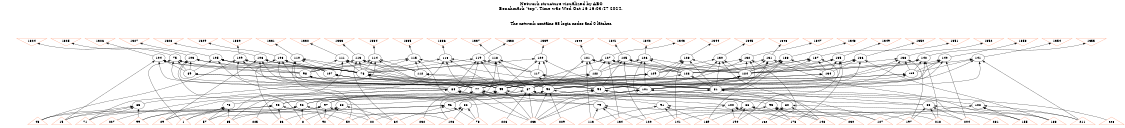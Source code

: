 # Network structure generated by ABC

digraph network {
size = "7.5,10";
center = true;
edge [dir = back];

{
  node [shape = plaintext];
  edge [style = invis];
  LevelTitle1 [label=""];
  LevelTitle2 [label=""];
  Level5 [label = ""];
  Level4 [label = ""];
  Level3 [label = ""];
  Level2 [label = ""];
  Level1 [label = ""];
  Level0 [label = ""];
  LevelTitle1 ->  LevelTitle2 ->  Level5 ->  Level4 ->  Level3 ->  Level2 ->  Level1 ->  Level0;
}

{
  rank = same;
  LevelTitle1;
  title1 [shape=plaintext,
          fontsize=20,
          fontname = "Times-Roman",
          label="Network structure visualized by ABC\nBenchmark \"top\". Time was Wed Oct 16 16:03:47 2024. "
         ];
}

{
  rank = same;
  LevelTitle2;
  title2 [shape=plaintext,
          fontsize=18,
          fontname = "Times-Roman",
          label="The network contains 68 logic nodes and 0 latches.\n"
         ];
}

{
  rank = same;
  Level5;
  Node42 [label = "1324", shape = invtriangle, color = coral, fillcolor = coral];
  Node43 [label = "1325", shape = invtriangle, color = coral, fillcolor = coral];
  Node44 [label = "1326", shape = invtriangle, color = coral, fillcolor = coral];
  Node45 [label = "1327", shape = invtriangle, color = coral, fillcolor = coral];
  Node46 [label = "1328", shape = invtriangle, color = coral, fillcolor = coral];
  Node47 [label = "1329", shape = invtriangle, color = coral, fillcolor = coral];
  Node48 [label = "1330", shape = invtriangle, color = coral, fillcolor = coral];
  Node49 [label = "1331", shape = invtriangle, color = coral, fillcolor = coral];
  Node50 [label = "1332", shape = invtriangle, color = coral, fillcolor = coral];
  Node51 [label = "1333", shape = invtriangle, color = coral, fillcolor = coral];
  Node52 [label = "1334", shape = invtriangle, color = coral, fillcolor = coral];
  Node53 [label = "1335", shape = invtriangle, color = coral, fillcolor = coral];
  Node54 [label = "1336", shape = invtriangle, color = coral, fillcolor = coral];
  Node55 [label = "1337", shape = invtriangle, color = coral, fillcolor = coral];
  Node56 [label = "1338", shape = invtriangle, color = coral, fillcolor = coral];
  Node57 [label = "1339", shape = invtriangle, color = coral, fillcolor = coral];
  Node58 [label = "1340", shape = invtriangle, color = coral, fillcolor = coral];
  Node59 [label = "1341", shape = invtriangle, color = coral, fillcolor = coral];
  Node60 [label = "1342", shape = invtriangle, color = coral, fillcolor = coral];
  Node61 [label = "1343", shape = invtriangle, color = coral, fillcolor = coral];
  Node62 [label = "1344", shape = invtriangle, color = coral, fillcolor = coral];
  Node63 [label = "1345", shape = invtriangle, color = coral, fillcolor = coral];
  Node64 [label = "1346", shape = invtriangle, color = coral, fillcolor = coral];
  Node65 [label = "1347", shape = invtriangle, color = coral, fillcolor = coral];
  Node66 [label = "1348", shape = invtriangle, color = coral, fillcolor = coral];
  Node67 [label = "1349", shape = invtriangle, color = coral, fillcolor = coral];
  Node68 [label = "1350", shape = invtriangle, color = coral, fillcolor = coral];
  Node69 [label = "1351", shape = invtriangle, color = coral, fillcolor = coral];
  Node70 [label = "1352", shape = invtriangle, color = coral, fillcolor = coral];
  Node71 [label = "1353", shape = invtriangle, color = coral, fillcolor = coral];
  Node72 [label = "1354", shape = invtriangle, color = coral, fillcolor = coral];
  Node73 [label = "1355", shape = invtriangle, color = coral, fillcolor = coral];
}

{
  rank = same;
  Level4;
  Node75 [label = "75\n", shape = ellipse];
  Node103 [label = "103\n", shape = ellipse];
  Node104 [label = "104\n", shape = ellipse];
  Node105 [label = "105\n", shape = ellipse];
  Node106 [label = "106\n", shape = ellipse];
  Node108 [label = "108\n", shape = ellipse];
  Node109 [label = "109\n", shape = ellipse];
  Node110 [label = "110\n", shape = ellipse];
  Node111 [label = "111\n", shape = ellipse];
  Node113 [label = "113\n", shape = ellipse];
  Node114 [label = "114\n", shape = ellipse];
  Node115 [label = "115\n", shape = ellipse];
  Node116 [label = "116\n", shape = ellipse];
  Node118 [label = "118\n", shape = ellipse];
  Node119 [label = "119\n", shape = ellipse];
  Node120 [label = "120\n", shape = ellipse];
  Node121 [label = "121\n", shape = ellipse];
  Node125 [label = "125\n", shape = ellipse];
  Node126 [label = "126\n", shape = ellipse];
  Node127 [label = "127\n", shape = ellipse];
  Node128 [label = "128\n", shape = ellipse];
  Node130 [label = "130\n", shape = ellipse];
  Node131 [label = "131\n", shape = ellipse];
  Node132 [label = "132\n", shape = ellipse];
  Node133 [label = "133\n", shape = ellipse];
  Node135 [label = "135\n", shape = ellipse];
  Node136 [label = "136\n", shape = ellipse];
  Node137 [label = "137\n", shape = ellipse];
  Node138 [label = "138\n", shape = ellipse];
  Node140 [label = "140\n", shape = ellipse];
  Node141 [label = "141\n", shape = ellipse];
  Node142 [label = "142\n", shape = ellipse];
}

{
  rank = same;
  Level3;
  Node76 [label = "76\n", shape = ellipse];
  Node89 [label = "89\n", shape = ellipse];
  Node98 [label = "98\n", shape = ellipse];
  Node107 [label = "107\n", shape = ellipse];
  Node112 [label = "112\n", shape = ellipse];
  Node117 [label = "117\n", shape = ellipse];
  Node122 [label = "122\n", shape = ellipse];
  Node123 [label = "123\n", shape = ellipse];
  Node124 [label = "124\n", shape = ellipse];
  Node129 [label = "129\n", shape = ellipse];
  Node134 [label = "134\n", shape = ellipse];
  Node139 [label = "139\n", shape = ellipse];
}

{
  rank = same;
  Level2;
  Node77 [label = "77\n", shape = ellipse];
  Node81 [label = "81\n", shape = ellipse];
  Node84 [label = "84\n", shape = ellipse];
  Node87 [label = "87\n", shape = ellipse];
  Node90 [label = "90\n", shape = ellipse];
  Node94 [label = "94\n", shape = ellipse];
  Node99 [label = "99\n", shape = ellipse];
  Node101 [label = "101\n", shape = ellipse];
}

{
  rank = same;
  Level1;
  Node78 [label = "78\n", shape = ellipse];
  Node79 [label = "79\n", shape = ellipse];
  Node80 [label = "80\n", shape = ellipse];
  Node82 [label = "82\n", shape = ellipse];
  Node83 [label = "83\n", shape = ellipse];
  Node85 [label = "85\n", shape = ellipse];
  Node86 [label = "86\n", shape = ellipse];
  Node88 [label = "88\n", shape = ellipse];
  Node91 [label = "91\n", shape = ellipse];
  Node92 [label = "92\n", shape = ellipse];
  Node93 [label = "93\n", shape = ellipse];
  Node95 [label = "95\n", shape = ellipse];
  Node96 [label = "96\n", shape = ellipse];
  Node97 [label = "97\n", shape = ellipse];
  Node100 [label = "100\n", shape = ellipse];
  Node102 [label = "102\n", shape = ellipse];
}

{
  rank = same;
  Level0;
  Node1 [label = "1", shape = triangle, color = coral, fillcolor = coral];
  Node2 [label = "8", shape = triangle, color = coral, fillcolor = coral];
  Node3 [label = "15", shape = triangle, color = coral, fillcolor = coral];
  Node4 [label = "22", shape = triangle, color = coral, fillcolor = coral];
  Node5 [label = "29", shape = triangle, color = coral, fillcolor = coral];
  Node6 [label = "36", shape = triangle, color = coral, fillcolor = coral];
  Node7 [label = "43", shape = triangle, color = coral, fillcolor = coral];
  Node8 [label = "50", shape = triangle, color = coral, fillcolor = coral];
  Node9 [label = "57", shape = triangle, color = coral, fillcolor = coral];
  Node10 [label = "64", shape = triangle, color = coral, fillcolor = coral];
  Node11 [label = "71", shape = triangle, color = coral, fillcolor = coral];
  Node12 [label = "78", shape = triangle, color = coral, fillcolor = coral];
  Node13 [label = "85", shape = triangle, color = coral, fillcolor = coral];
  Node14 [label = "92", shape = triangle, color = coral, fillcolor = coral];
  Node15 [label = "99", shape = triangle, color = coral, fillcolor = coral];
  Node16 [label = "106", shape = triangle, color = coral, fillcolor = coral];
  Node17 [label = "113", shape = triangle, color = coral, fillcolor = coral];
  Node18 [label = "120", shape = triangle, color = coral, fillcolor = coral];
  Node19 [label = "127", shape = triangle, color = coral, fillcolor = coral];
  Node20 [label = "134", shape = triangle, color = coral, fillcolor = coral];
  Node21 [label = "141", shape = triangle, color = coral, fillcolor = coral];
  Node22 [label = "148", shape = triangle, color = coral, fillcolor = coral];
  Node23 [label = "155", shape = triangle, color = coral, fillcolor = coral];
  Node24 [label = "162", shape = triangle, color = coral, fillcolor = coral];
  Node25 [label = "169", shape = triangle, color = coral, fillcolor = coral];
  Node26 [label = "176", shape = triangle, color = coral, fillcolor = coral];
  Node27 [label = "183", shape = triangle, color = coral, fillcolor = coral];
  Node28 [label = "190", shape = triangle, color = coral, fillcolor = coral];
  Node29 [label = "197", shape = triangle, color = coral, fillcolor = coral];
  Node30 [label = "204", shape = triangle, color = coral, fillcolor = coral];
  Node31 [label = "211", shape = triangle, color = coral, fillcolor = coral];
  Node32 [label = "218", shape = triangle, color = coral, fillcolor = coral];
  Node33 [label = "225", shape = triangle, color = coral, fillcolor = coral];
  Node34 [label = "226", shape = triangle, color = coral, fillcolor = coral];
  Node35 [label = "227", shape = triangle, color = coral, fillcolor = coral];
  Node36 [label = "228", shape = triangle, color = coral, fillcolor = coral];
  Node37 [label = "229", shape = triangle, color = coral, fillcolor = coral];
  Node38 [label = "230", shape = triangle, color = coral, fillcolor = coral];
  Node39 [label = "231", shape = triangle, color = coral, fillcolor = coral];
  Node40 [label = "232", shape = triangle, color = coral, fillcolor = coral];
  Node41 [label = "233", shape = triangle, color = coral, fillcolor = coral];
}

title1 -> title2 [style = invis];
title2 -> Node42 [style = invis];
title2 -> Node43 [style = invis];
title2 -> Node44 [style = invis];
title2 -> Node45 [style = invis];
title2 -> Node46 [style = invis];
title2 -> Node47 [style = invis];
title2 -> Node48 [style = invis];
title2 -> Node49 [style = invis];
title2 -> Node50 [style = invis];
title2 -> Node51 [style = invis];
title2 -> Node52 [style = invis];
title2 -> Node53 [style = invis];
title2 -> Node54 [style = invis];
title2 -> Node55 [style = invis];
title2 -> Node56 [style = invis];
title2 -> Node57 [style = invis];
title2 -> Node58 [style = invis];
title2 -> Node59 [style = invis];
title2 -> Node60 [style = invis];
title2 -> Node61 [style = invis];
title2 -> Node62 [style = invis];
title2 -> Node63 [style = invis];
title2 -> Node64 [style = invis];
title2 -> Node65 [style = invis];
title2 -> Node66 [style = invis];
title2 -> Node67 [style = invis];
title2 -> Node68 [style = invis];
title2 -> Node69 [style = invis];
title2 -> Node70 [style = invis];
title2 -> Node71 [style = invis];
title2 -> Node72 [style = invis];
title2 -> Node73 [style = invis];
Node42 -> Node43 [style = invis];
Node43 -> Node44 [style = invis];
Node44 -> Node45 [style = invis];
Node45 -> Node46 [style = invis];
Node46 -> Node47 [style = invis];
Node47 -> Node48 [style = invis];
Node48 -> Node49 [style = invis];
Node49 -> Node50 [style = invis];
Node50 -> Node51 [style = invis];
Node51 -> Node52 [style = invis];
Node52 -> Node53 [style = invis];
Node53 -> Node54 [style = invis];
Node54 -> Node55 [style = invis];
Node55 -> Node56 [style = invis];
Node56 -> Node57 [style = invis];
Node57 -> Node58 [style = invis];
Node58 -> Node59 [style = invis];
Node59 -> Node60 [style = invis];
Node60 -> Node61 [style = invis];
Node61 -> Node62 [style = invis];
Node62 -> Node63 [style = invis];
Node63 -> Node64 [style = invis];
Node64 -> Node65 [style = invis];
Node65 -> Node66 [style = invis];
Node66 -> Node67 [style = invis];
Node67 -> Node68 [style = invis];
Node68 -> Node69 [style = invis];
Node69 -> Node70 [style = invis];
Node70 -> Node71 [style = invis];
Node71 -> Node72 [style = invis];
Node72 -> Node73 [style = invis];
Node42 -> Node75 [style = solid];
Node43 -> Node103 [style = solid];
Node44 -> Node104 [style = solid];
Node45 -> Node105 [style = solid];
Node46 -> Node106 [style = solid];
Node47 -> Node108 [style = solid];
Node48 -> Node109 [style = solid];
Node49 -> Node110 [style = solid];
Node50 -> Node111 [style = solid];
Node51 -> Node113 [style = solid];
Node52 -> Node114 [style = solid];
Node53 -> Node115 [style = solid];
Node54 -> Node116 [style = solid];
Node55 -> Node118 [style = solid];
Node56 -> Node119 [style = solid];
Node57 -> Node120 [style = solid];
Node58 -> Node121 [style = solid];
Node59 -> Node125 [style = solid];
Node60 -> Node126 [style = solid];
Node61 -> Node127 [style = solid];
Node62 -> Node128 [style = solid];
Node63 -> Node130 [style = solid];
Node64 -> Node131 [style = solid];
Node65 -> Node132 [style = solid];
Node66 -> Node133 [style = solid];
Node67 -> Node135 [style = solid];
Node68 -> Node136 [style = solid];
Node69 -> Node137 [style = solid];
Node70 -> Node138 [style = solid];
Node71 -> Node140 [style = solid];
Node72 -> Node141 [style = solid];
Node73 -> Node142 [style = solid];
Node75 -> Node76 [style = solid];
Node75 -> Node89 [style = solid];
Node75 -> Node98 [style = solid];
Node75 -> Node77 [style = solid];
Node75 -> Node1 [style = solid];
Node76 -> Node77 [style = solid];
Node76 -> Node81 [style = solid];
Node76 -> Node84 [style = solid];
Node76 -> Node87 [style = solid];
Node77 -> Node78 [style = solid];
Node77 -> Node79 [style = solid];
Node77 -> Node80 [style = solid];
Node77 -> Node33 [style = solid];
Node77 -> Node41 [style = solid];
Node78 -> Node1 [style = solid];
Node78 -> Node5 [style = solid];
Node78 -> Node9 [style = solid];
Node78 -> Node13 [style = solid];
Node79 -> Node17 [style = solid];
Node79 -> Node18 [style = solid];
Node79 -> Node19 [style = solid];
Node79 -> Node20 [style = solid];
Node80 -> Node21 [style = solid];
Node80 -> Node22 [style = solid];
Node80 -> Node23 [style = solid];
Node80 -> Node24 [style = solid];
Node81 -> Node80 [style = solid];
Node81 -> Node82 [style = solid];
Node81 -> Node83 [style = solid];
Node81 -> Node36 [style = solid];
Node81 -> Node41 [style = solid];
Node82 -> Node4 [style = solid];
Node82 -> Node8 [style = solid];
Node82 -> Node12 [style = solid];
Node82 -> Node16 [style = solid];
Node83 -> Node29 [style = solid];
Node83 -> Node30 [style = solid];
Node83 -> Node31 [style = solid];
Node83 -> Node32 [style = solid];
Node84 -> Node79 [style = solid];
Node84 -> Node85 [style = solid];
Node84 -> Node86 [style = solid];
Node84 -> Node35 [style = solid];
Node84 -> Node41 [style = solid];
Node85 -> Node3 [style = solid];
Node85 -> Node7 [style = solid];
Node85 -> Node11 [style = solid];
Node85 -> Node15 [style = solid];
Node86 -> Node25 [style = solid];
Node86 -> Node26 [style = solid];
Node86 -> Node27 [style = solid];
Node86 -> Node28 [style = solid];
Node87 -> Node83 [style = solid];
Node87 -> Node86 [style = solid];
Node87 -> Node88 [style = solid];
Node87 -> Node34 [style = solid];
Node87 -> Node41 [style = solid];
Node88 -> Node2 [style = solid];
Node88 -> Node6 [style = solid];
Node88 -> Node10 [style = solid];
Node88 -> Node14 [style = solid];
Node89 -> Node90 [style = solid];
Node89 -> Node94 [style = solid];
Node90 -> Node91 [style = solid];
Node90 -> Node92 [style = solid];
Node90 -> Node93 [style = solid];
Node90 -> Node37 [style = solid];
Node90 -> Node41 [style = solid];
Node91 -> Node17 [style = solid];
Node91 -> Node21 [style = solid];
Node91 -> Node25 [style = solid];
Node91 -> Node29 [style = solid];
Node92 -> Node1 [style = solid];
Node92 -> Node2 [style = solid];
Node92 -> Node3 [style = solid];
Node92 -> Node4 [style = solid];
Node93 -> Node5 [style = solid];
Node93 -> Node6 [style = solid];
Node93 -> Node7 [style = solid];
Node93 -> Node8 [style = solid];
Node94 -> Node95 [style = solid];
Node94 -> Node96 [style = solid];
Node94 -> Node97 [style = solid];
Node94 -> Node38 [style = solid];
Node94 -> Node41 [style = solid];
Node95 -> Node18 [style = solid];
Node95 -> Node22 [style = solid];
Node95 -> Node26 [style = solid];
Node95 -> Node30 [style = solid];
Node96 -> Node9 [style = solid];
Node96 -> Node10 [style = solid];
Node96 -> Node11 [style = solid];
Node96 -> Node12 [style = solid];
Node97 -> Node13 [style = solid];
Node97 -> Node14 [style = solid];
Node97 -> Node15 [style = solid];
Node97 -> Node16 [style = solid];
Node98 -> Node99 [style = solid];
Node98 -> Node101 [style = solid];
Node99 -> Node93 [style = solid];
Node99 -> Node97 [style = solid];
Node99 -> Node100 [style = solid];
Node99 -> Node40 [style = solid];
Node99 -> Node41 [style = solid];
Node100 -> Node20 [style = solid];
Node100 -> Node24 [style = solid];
Node100 -> Node28 [style = solid];
Node100 -> Node32 [style = solid];
Node101 -> Node92 [style = solid];
Node101 -> Node96 [style = solid];
Node101 -> Node102 [style = solid];
Node101 -> Node39 [style = solid];
Node101 -> Node41 [style = solid];
Node102 -> Node19 [style = solid];
Node102 -> Node23 [style = solid];
Node102 -> Node27 [style = solid];
Node102 -> Node31 [style = solid];
Node103 -> Node76 [style = solid];
Node103 -> Node89 [style = solid];
Node103 -> Node98 [style = solid];
Node103 -> Node87 [style = solid];
Node103 -> Node2 [style = solid];
Node104 -> Node76 [style = solid];
Node104 -> Node89 [style = solid];
Node104 -> Node98 [style = solid];
Node104 -> Node84 [style = solid];
Node104 -> Node3 [style = solid];
Node105 -> Node76 [style = solid];
Node105 -> Node89 [style = solid];
Node105 -> Node98 [style = solid];
Node105 -> Node81 [style = solid];
Node105 -> Node4 [style = solid];
Node106 -> Node76 [style = solid];
Node106 -> Node107 [style = solid];
Node106 -> Node77 [style = solid];
Node106 -> Node99 [style = solid];
Node106 -> Node5 [style = solid];
Node107 -> Node90 [style = solid];
Node107 -> Node94 [style = solid];
Node107 -> Node101 [style = solid];
Node108 -> Node76 [style = solid];
Node108 -> Node107 [style = solid];
Node108 -> Node87 [style = solid];
Node108 -> Node99 [style = solid];
Node108 -> Node6 [style = solid];
Node109 -> Node76 [style = solid];
Node109 -> Node107 [style = solid];
Node109 -> Node84 [style = solid];
Node109 -> Node99 [style = solid];
Node109 -> Node7 [style = solid];
Node110 -> Node76 [style = solid];
Node110 -> Node107 [style = solid];
Node110 -> Node81 [style = solid];
Node110 -> Node99 [style = solid];
Node110 -> Node8 [style = solid];
Node111 -> Node76 [style = solid];
Node111 -> Node98 [style = solid];
Node111 -> Node112 [style = solid];
Node111 -> Node77 [style = solid];
Node111 -> Node9 [style = solid];
Node112 -> Node90 [style = solid];
Node112 -> Node94 [style = solid];
Node113 -> Node76 [style = solid];
Node113 -> Node98 [style = solid];
Node113 -> Node112 [style = solid];
Node113 -> Node87 [style = solid];
Node113 -> Node10 [style = solid];
Node114 -> Node76 [style = solid];
Node114 -> Node98 [style = solid];
Node114 -> Node112 [style = solid];
Node114 -> Node84 [style = solid];
Node114 -> Node11 [style = solid];
Node115 -> Node76 [style = solid];
Node115 -> Node98 [style = solid];
Node115 -> Node112 [style = solid];
Node115 -> Node81 [style = solid];
Node115 -> Node12 [style = solid];
Node116 -> Node76 [style = solid];
Node116 -> Node117 [style = solid];
Node116 -> Node77 [style = solid];
Node116 -> Node99 [style = solid];
Node116 -> Node13 [style = solid];
Node117 -> Node90 [style = solid];
Node117 -> Node94 [style = solid];
Node117 -> Node101 [style = solid];
Node118 -> Node76 [style = solid];
Node118 -> Node117 [style = solid];
Node118 -> Node87 [style = solid];
Node118 -> Node99 [style = solid];
Node118 -> Node14 [style = solid];
Node119 -> Node76 [style = solid];
Node119 -> Node117 [style = solid];
Node119 -> Node84 [style = solid];
Node119 -> Node99 [style = solid];
Node119 -> Node15 [style = solid];
Node120 -> Node76 [style = solid];
Node120 -> Node117 [style = solid];
Node120 -> Node81 [style = solid];
Node120 -> Node99 [style = solid];
Node120 -> Node16 [style = solid];
Node121 -> Node122 [style = solid];
Node121 -> Node123 [style = solid];
Node121 -> Node124 [style = solid];
Node121 -> Node90 [style = solid];
Node121 -> Node17 [style = solid];
Node122 -> Node77 [style = solid];
Node122 -> Node87 [style = solid];
Node123 -> Node81 [style = solid];
Node123 -> Node84 [style = solid];
Node124 -> Node90 [style = solid];
Node124 -> Node94 [style = solid];
Node124 -> Node99 [style = solid];
Node124 -> Node101 [style = solid];
Node125 -> Node122 [style = solid];
Node125 -> Node123 [style = solid];
Node125 -> Node124 [style = solid];
Node125 -> Node94 [style = solid];
Node125 -> Node18 [style = solid];
Node126 -> Node122 [style = solid];
Node126 -> Node123 [style = solid];
Node126 -> Node124 [style = solid];
Node126 -> Node101 [style = solid];
Node126 -> Node19 [style = solid];
Node127 -> Node122 [style = solid];
Node127 -> Node123 [style = solid];
Node127 -> Node124 [style = solid];
Node127 -> Node99 [style = solid];
Node127 -> Node20 [style = solid];
Node128 -> Node129 [style = solid];
Node128 -> Node124 [style = solid];
Node128 -> Node81 [style = solid];
Node128 -> Node90 [style = solid];
Node128 -> Node21 [style = solid];
Node129 -> Node77 [style = solid];
Node129 -> Node84 [style = solid];
Node129 -> Node87 [style = solid];
Node130 -> Node129 [style = solid];
Node130 -> Node124 [style = solid];
Node130 -> Node81 [style = solid];
Node130 -> Node94 [style = solid];
Node130 -> Node22 [style = solid];
Node131 -> Node129 [style = solid];
Node131 -> Node124 [style = solid];
Node131 -> Node81 [style = solid];
Node131 -> Node101 [style = solid];
Node131 -> Node23 [style = solid];
Node132 -> Node129 [style = solid];
Node132 -> Node124 [style = solid];
Node132 -> Node81 [style = solid];
Node132 -> Node99 [style = solid];
Node132 -> Node24 [style = solid];
Node133 -> Node134 [style = solid];
Node133 -> Node123 [style = solid];
Node133 -> Node124 [style = solid];
Node133 -> Node90 [style = solid];
Node133 -> Node25 [style = solid];
Node134 -> Node77 [style = solid];
Node134 -> Node87 [style = solid];
Node135 -> Node134 [style = solid];
Node135 -> Node123 [style = solid];
Node135 -> Node124 [style = solid];
Node135 -> Node94 [style = solid];
Node135 -> Node26 [style = solid];
Node136 -> Node134 [style = solid];
Node136 -> Node123 [style = solid];
Node136 -> Node124 [style = solid];
Node136 -> Node101 [style = solid];
Node136 -> Node27 [style = solid];
Node137 -> Node134 [style = solid];
Node137 -> Node123 [style = solid];
Node137 -> Node124 [style = solid];
Node137 -> Node99 [style = solid];
Node137 -> Node28 [style = solid];
Node138 -> Node139 [style = solid];
Node138 -> Node124 [style = solid];
Node138 -> Node81 [style = solid];
Node138 -> Node90 [style = solid];
Node138 -> Node29 [style = solid];
Node139 -> Node77 [style = solid];
Node139 -> Node84 [style = solid];
Node139 -> Node87 [style = solid];
Node140 -> Node139 [style = solid];
Node140 -> Node124 [style = solid];
Node140 -> Node81 [style = solid];
Node140 -> Node94 [style = solid];
Node140 -> Node30 [style = solid];
Node141 -> Node139 [style = solid];
Node141 -> Node124 [style = solid];
Node141 -> Node81 [style = solid];
Node141 -> Node101 [style = solid];
Node141 -> Node31 [style = solid];
Node142 -> Node139 [style = solid];
Node142 -> Node124 [style = solid];
Node142 -> Node81 [style = solid];
Node142 -> Node99 [style = solid];
Node142 -> Node32 [style = solid];
}

